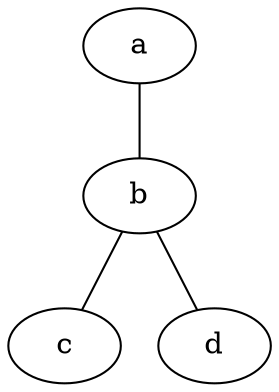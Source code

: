  // The graph name and the semicolons are optional
 graph graphname {
     a -- b -- c;
     b -- d;
 }

